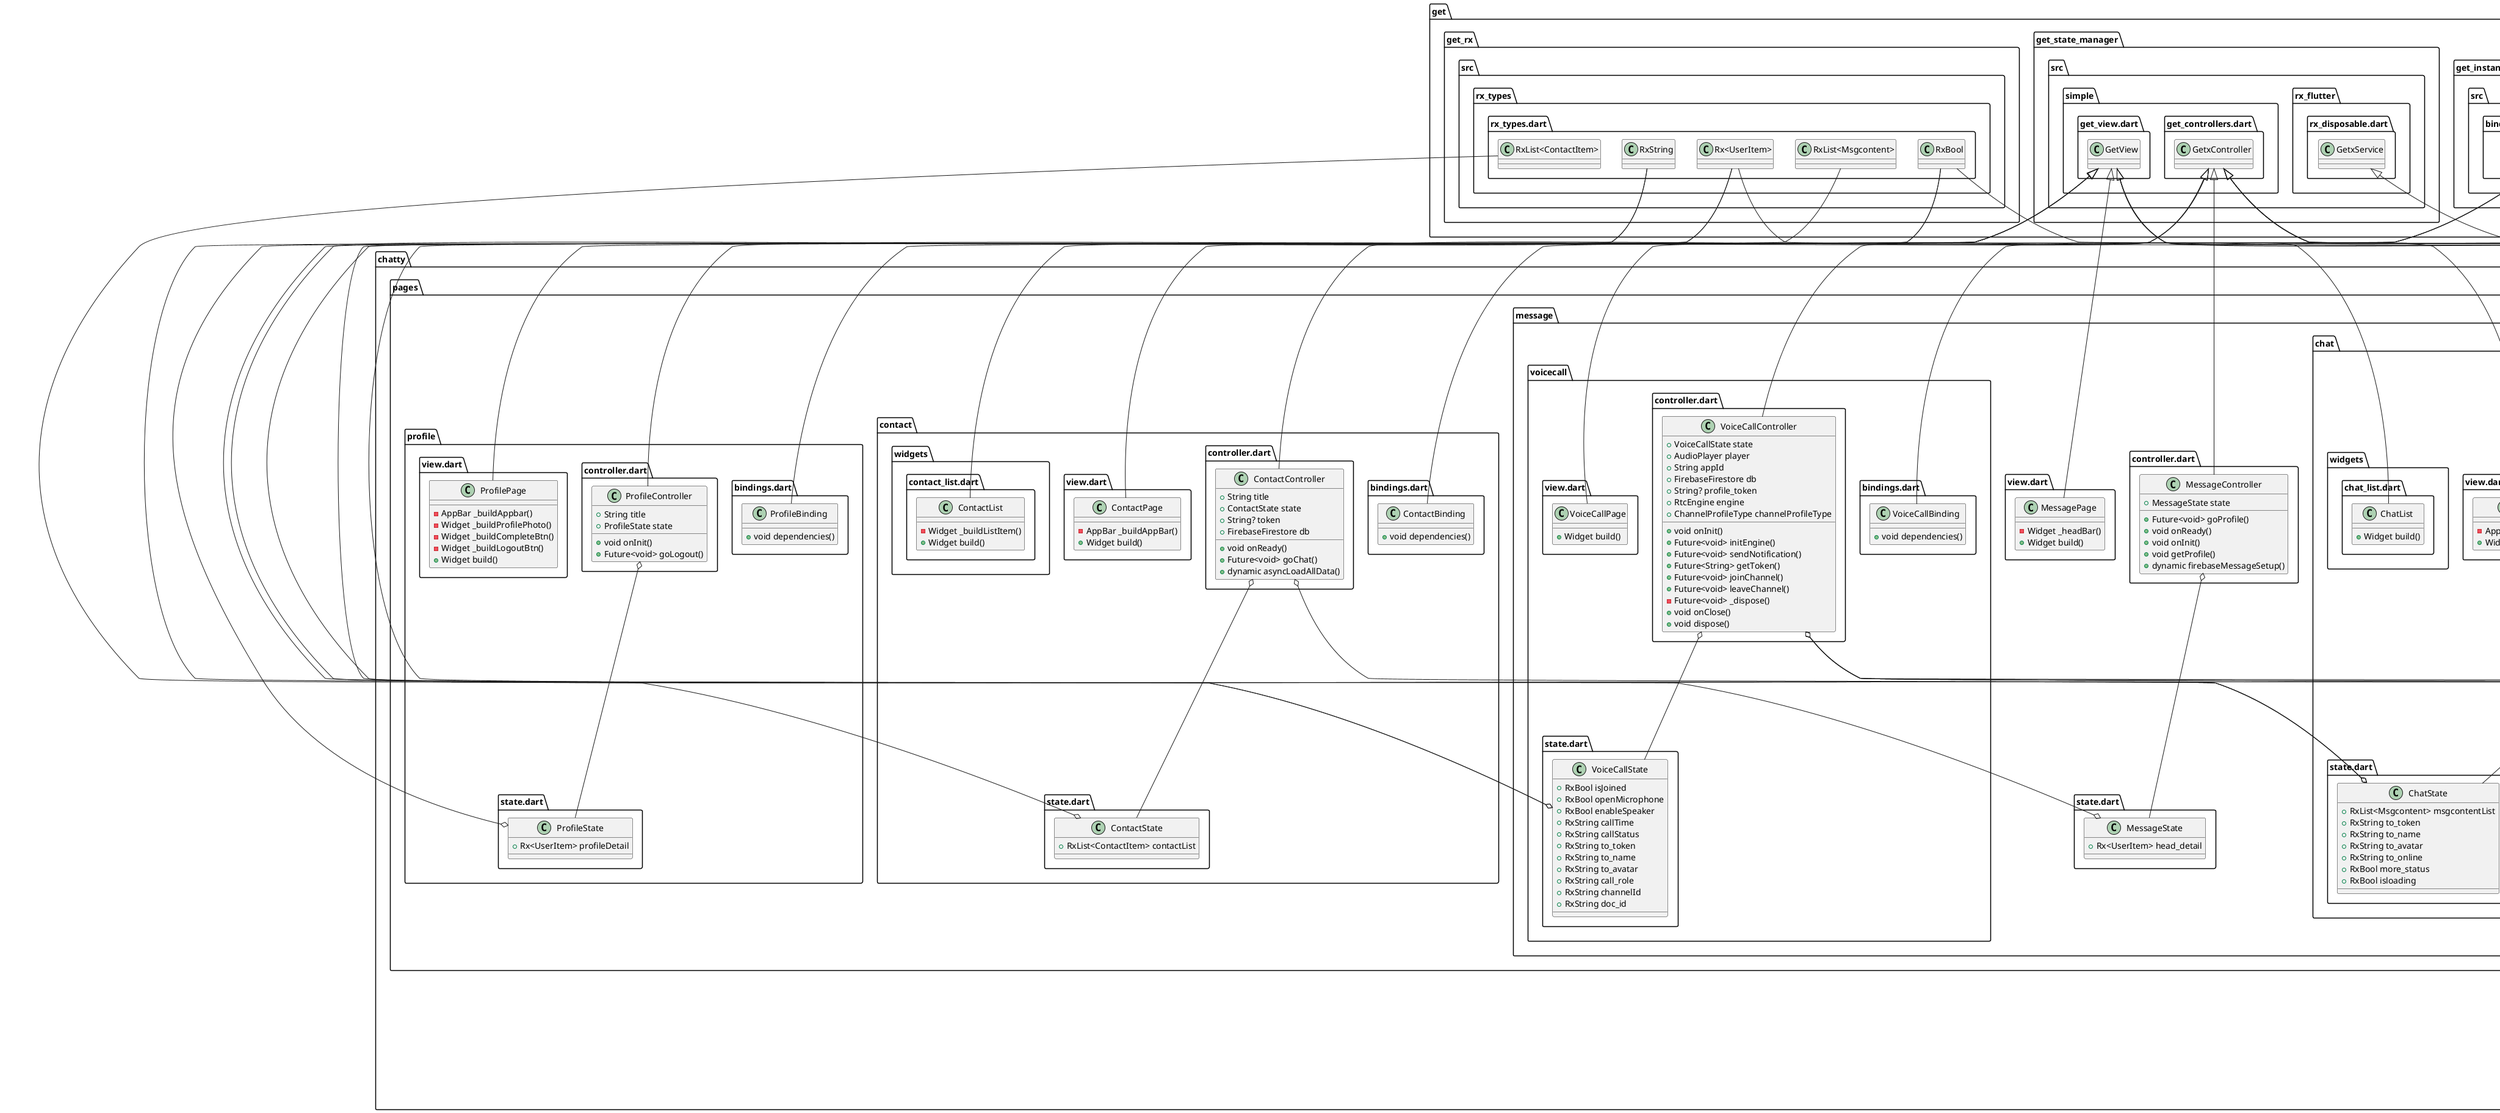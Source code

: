@startuml
'https://plantuml.com/class-diagram

set namespaceSeparator ::

class "chatty::common::apis::chat.dart::ChatAPI" {
  {static} +Future<BaseResponseEntity> bind_fcmtoken()
  {static} +Future<BaseResponseEntity> call_notifications()
  {static} +Future<BaseResponseEntity> call_token()
  {static} +Future<BaseResponseEntity> send_message()
  {static} +Future<BaseResponseEntity> upload_img()
  {static} +Future<SyncMessageResponseEntity> sync_message()
}

class "chatty::common::apis::contact.dart::ContactAPI" {
  {static} +Future<ContactResponseEntity> post_contact()
}

class "chatty::common::apis::user.dart::UserAPI" {
  {static} +Future<UserLoginResponseEntity> Login()
  {static} +Future<UserLoginResponseEntity> get_profile()
  {static} +Future<BaseResponseEntity> UpdateProfile()
}

class "chatty::common::entities::base.dart::BaseResponseEntity" {
  +int? code
  +String? msg
  +String? data
  +Map<String, dynamic> toJson()
}

class "chatty::common::entities::base.dart::BindFcmTokenRequestEntity" {
  +String? fcmtoken
  +Map<String, dynamic> toJson()
}

class "chatty::common::entities::chat.dart::SyncMessageRequestEntity" {
  +int? msgid
  +Map<String, dynamic> toJson()
}

class "chatty::common::entities::chat.dart::CallRequestEntity" {
  +String? call_type
  +String? to_token
  +String? to_name
  +String? to_avatar
  +String? doc_id
  +Map<String, dynamic> toJson()
}

class "chatty::common::entities::chat.dart::CallTokenRequestEntity" {
  +String? channel_name
  +Map<String, dynamic> toJson()
}

class "chatty::common::entities::chat.dart::ChatRequestEntity" {
  +String? content
  +String? type
  +String? to_token
  +Map<String, dynamic> toJson()
}

class "chatty::common::entities::chat.dart::Chat" {
  +String? from_token
  +String? to_token
  +int? msgid
  +String? content
  +String? type
  +int? status
  +String? created_at
  +Map<String, dynamic> toJson()
}

class "chatty::common::entities::chat.dart::MsgListcontent" {
  +int? msgid
  +String? from_token
  +String? from_name
  +String? from_avatar
  +String? to_token
  +String? content
  +String? type
  +int? status
  +String? created_at
  +Map<String, dynamic> toJson()
}

class "chatty::common::entities::chat.dart::SyncMessageResponseEntity" {
  +int? code
  +String? msg
  +List<MsgListcontent>? data
  +Map<String, dynamic> toJson()
}

class "chatty::common::entities::chatcall.dart::ChatCall" {
  +String? doc_id
  +String? from_token
  +String? to_token
  +String? from_name
  +String? to_name
  +String? from_avatar
  +String? to_avatar
  +String? call_time
  +String? type
  +Timestamp? last_time
  +Map<String, dynamic> toFirestore()
}

"chatty::common::entities::chatcall.dart::ChatCall" o-- "cloud_firestore_platform_interface::src::timestamp.dart::Timestamp"

class "chatty::common::entities::contact.dart::ContactResponseEntity" {
  +int? code
  +String? msg
  +List<ContactItem>? data
  +Map<String, dynamic> toJson()
}

class "chatty::common::entities::contact.dart::ContactItem" {
  +String? token
  +String? name
  +String? description
  +String? avatar
  +int? online
  +Map<String, dynamic> toJson()
}

class "chatty::common::entities::country.dart::Country" {
  +String name
  +String code
  +String dialCode
  +String flag
  +int hashCode
  +bool ==()
  +String toString()
  +String toSearchString()
}

class "chatty::common::entities::message.dart::Message" {
  +String? doc_id
  +String? token
  +String? name
  +String? avatar
  +String? last_msg
  +Timestamp? last_time
  +int? msg_num
  +int? online
}

"chatty::common::entities::message.dart::Message" o-- "cloud_firestore_platform_interface::src::timestamp.dart::Timestamp"

class "chatty::common::entities::message.dart::CallMessage" {
  +String? doc_id
  +String? token
  +String? name
  +String? avatar
  +String? call_time
  +String? type
  +Timestamp? last_time
}

"chatty::common::entities::message.dart::CallMessage" o-- "cloud_firestore_platform_interface::src::timestamp.dart::Timestamp"

class "chatty::common::entities::msg.dart::Msg" {
  +String? from_token
  +String? to_token
  +String? from_name
  +String? to_name
  +String? from_avatar
  +String? to_avatar
  +int? from_online
  +int? to_online
  +int? from_msg_num
  +int? to_msg_num
  +String? last_msg
  +Timestamp? last_time
  +int? msg_num
  +Map<String, dynamic> toFirestore()
}

"chatty::common::entities::msg.dart::Msg" o-- "cloud_firestore_platform_interface::src::timestamp.dart::Timestamp"

class "chatty::common::entities::msgcontent.dart::Msgcontent" {
  +String? token
  +String? content
  +String? type
  +Timestamp? addtime
  +Map<String, dynamic> toFirestore()
}

"chatty::common::entities::msgcontent.dart::Msgcontent" o-- "cloud_firestore_platform_interface::src::timestamp.dart::Timestamp"

class "chatty::common::entities::user.dart::LoginRequestEntity" {
  +int? type
  +String? name
  +String? description
  +String? email
  +String? phone
  +String? avatar
  +String? open_id
  +String? fcmtoken
  +int? online
  +Map<String, dynamic> toJson()
}

class "chatty::common::entities::user.dart::UserLoginResponseEntity" {
  +int? code
  +String? msg
  +UserItem? data
}

"chatty::common::entities::user.dart::UserLoginResponseEntity" o-- "chatty::common::entities::user.dart::UserItem"

class "chatty::common::entities::user.dart::UserItem" {
  +String? fcmtoken
  +String? access_token
  +String? token
  +String? name
  +String? description
  +String? avatar
  +int? online
  +int? type
  +Map<String, dynamic> toJson()
}

class "chatty::common::entities::user.dart::UserData" {
  +String? token
  +String? name
  +String? avatar
  +String? description
  +int? online
  +String? fcmtoken
  +Map<String, dynamic> toFirestore()
}

class "chatty::common::langs::translation_service.dart::TranslationService" {
  {static} +Locale fallbackLocale
  {static} +Locale? locale
  +Map<String, Map<String, String>> keys
}

"chatty::common::langs::translation_service.dart::TranslationService" o-- "dart::ui::Locale"
"get::get_navigation::src::root::internacionalization.dart::Translations" <|-- "chatty::common::langs::translation_service.dart::TranslationService"

class "chatty::common::middlewares::router_auth.dart::RouteAuthMiddleware" {
  +int? priority
  +RouteSettings? redirect()
}

"get::get_navigation::src::routes::route_middleware.dart::GetMiddleware" <|-- "chatty::common::middlewares::router_auth.dart::RouteAuthMiddleware"

class "chatty::common::middlewares::router_welcome.dart::RouteWelcomeMiddleware" {
  +int? priority
  +RouteSettings? redirect()
}

"get::get_navigation::src::routes::route_middleware.dart::GetMiddleware" <|-- "chatty::common::middlewares::router_welcome.dart::RouteWelcomeMiddleware"

class "chatty::common::routes::names.dart::AppRoutes" {
  {static} +String INITIAL
  {static} +String SIGN_IN
  {static} +String EmailLogin
  {static} +String Register
  {static} +String Forgot
  {static} +String Phone
  {static} +String SendCode
  {static} +String NotFound
  {static} +String Contact
  {static} +String Message
  {static} +String Profile
  {static} +String Chat
  {static} +String Photoimgview
  {static} +String VoiceCall
  {static} +String VideoCall
}

class "chatty::common::routes::observers.dart::RouteObservers" {
  +void didPush()
  +void didPop()
  +void didReplace()
  +void didRemove()
  +void didStartUserGesture()
  +void didStopUserGesture()
}

"flutter::src::widgets::routes.dart::RouteObserver" <|-- "chatty::common::routes::observers.dart::RouteObservers"

class "chatty::common::routes::pages.dart::AppPages" {
  {static} +String INITIAL
  {static} +RouteObserver<Route<dynamic>> observer
  {static} +List<String> history
  {static} +List<GetPage<dynamic>> routes
}

"chatty::common::routes::pages.dart::AppPages" o-- "flutter::src::widgets::routes.dart::RouteObserver<Route<dynamic>>"

class "chatty::common::services::storage.dart::StorageService" {
  -SharedPreferences _prefs
  {static} +StorageService to
  +Future<StorageService> init()
  +Future<bool> setString()
  +Future<bool> setBool()
  +Future<bool> setList()
  +String getString()
  +bool getBool()
  +List<String> getList()
  +Future<bool> remove()
}

"chatty::common::services::storage.dart::StorageService" o-- "shared_preferences::shared_preferences.dart::SharedPreferences"
"chatty::common::services::storage.dart::StorageService" o-- "chatty::common::services::storage.dart::StorageService"
"get::get_state_manager::src::rx_flutter::rx_disposable.dart::GetxService" <|-- "chatty::common::services::storage.dart::StorageService"

class "chatty::common::store::config.dart::ConfigStore" {
  +bool isFirstOpen
  +bool isCallVocie
  -PackageInfo? _platform
  +Locale locale
  +List<Locale> languages
  {static} +ConfigStore to
  +String version
  +bool isRelease
  +void onInit()
  +Future<void> getPlatform()
  +Future<bool> saveAlreadyOpen()
  +void onInitLocale()
  +void onLocaleUpdate()
}

"chatty::common::store::config.dart::ConfigStore" o-- "package_info::package_info.dart::PackageInfo"
"chatty::common::store::config.dart::ConfigStore" o-- "dart::ui::Locale"
"chatty::common::store::config.dart::ConfigStore" o-- "chatty::common::store::config.dart::ConfigStore"
"get::get_state_manager::src::simple::get_controllers.dart::GetxController" <|-- "chatty::common::store::config.dart::ConfigStore"

class "chatty::common::store::user.dart::UserStore" {
  -RxBool _isLogin
  +String token
  -Rx<UserItem> _profile
  {static} +UserStore to
  +bool isLogin
  +UserItem profile
  +bool hasToken
  +void onInit()
  +Future<void> setToken()
  +Future<String> getProfile()
  +Future<void> saveProfile()
  +Future<void> onLogout()
}

"chatty::common::store::user.dart::UserStore" o-- "get::get_rx::src::rx_types::rx_types.dart::RxBool"
"chatty::common::store::user.dart::UserStore" o-- "get::get_rx::src::rx_types::rx_types.dart::Rx<UserItem>"
"chatty::common::store::user.dart::UserStore" o-- "chatty::common::store::user.dart::UserStore"
"chatty::common::store::user.dart::UserStore" o-- "chatty::common::entities::user.dart::UserItem"
"get::get_state_manager::src::simple::get_controllers.dart::GetxController" <|-- "chatty::common::store::user.dart::UserStore"

class "chatty::common::style::color.dart::AppColor" {
  {static} +Color scaffoldBackground
  {static} +Color primaryText
  {static} +Color secondaryText
  {static} +Color accentColor
  {static} +Color secondaryColor
  {static} +Color warnColor
  {static} +Color borderColor
  {static} +Color pinkColor
  {static} +Color yellowColor
}

"chatty::common::style::color.dart::AppColor" o-- "dart::ui::Color"

class "chatty::common::style::theme.dart::AppTheme" {
  {static} +double horizontalMargin
  {static} +double radius
  {static} +ThemeData light
}

"chatty::common::style::theme.dart::AppTheme" o-- "flutter::src::material::theme_data.dart::ThemeData"

class "chatty::common::utils::data.dart::Countries" {
  {static} -List<Country> _list
  {static} +List<Country> list
  {static} +Country findByCode()
  {static} +Country findByName()
  {static} +Country? findByDialCode()
}

class "chatty::common::utils::FirebaseMessagingHandler.dart::FirebaseMessagingHandler" {
  {static} +AndroidNotificationChannel channel_call
  {static} +AndroidNotificationChannel channel_message
  {static} +FlutterLocalNotificationsPlugin flutterLocalNotificationsPlugin
  {static} +Future<void> config()
  {static} -Future<void> _receiveNotification()
  {static} -Future<void> _sendNotifications()
  {static} -Future<void> _showNotification()
  {static} +Future<void> firebaseMessagingBackground()
}

"chatty::common::utils::FirebaseMessagingHandler.dart::FirebaseMessagingHandler" o-- "flutter_local_notifications::src::platform_specifics::android::notification_channel.dart::AndroidNotificationChannel"
"chatty::common::utils::FirebaseMessagingHandler.dart::FirebaseMessagingHandler" o-- "flutter_local_notifications::src::flutter_local_notifications_plugin.dart::FlutterLocalNotificationsPlugin"

class "chatty::common::utils::http.dart::HttpUtil" {
  {static} -HttpUtil _instance
  +Dio dio
  +CancelToken cancelToken
  +void onError()
  +ErrorEntity createErrorEntity()
  +void cancelRequests()
  +Map<String, dynamic>? getAuthorizationHeader()
  +Future<dynamic> get()
  +Future<dynamic> post()
  +Future<dynamic> put()
  +Future<dynamic> patch()
  +Future<dynamic> delete()
  +Future<dynamic> postForm()
  +Future<dynamic> postStream()
}

"chatty::common::utils::http.dart::HttpUtil" o-- "chatty::common::utils::http.dart::HttpUtil"
"chatty::common::utils::http.dart::HttpUtil" o-- "dio::src::dio.dart::Dio"
"chatty::common::utils::http.dart::HttpUtil" o-- "dio::src::cancel_token.dart::CancelToken"

class "chatty::common::utils::http.dart::ErrorEntity" {
  +int code
  +String message
  +String toString()
}

"dart::core::Exception" <|-- "chatty::common::utils::http.dart::ErrorEntity"

class "chatty::common::utils::iconfont.dart::Iconfont" {
  {static} +IconData share
  {static} +IconData fav
  {static} +IconData sociallinkedin
  {static} +IconData socialapple
  {static} +IconData socialoctocat
  {static} +IconData socialreddit
  {static} +IconData socialsnapchat
  {static} +IconData socialskype
  {static} +IconData socialtwitter
  {static} +IconData me
  {static} +IconData tag
  {static} +IconData grid
  {static} +IconData video
  {static} +IconData message
  {static} +IconData home
}

"chatty::common::utils::iconfont.dart::Iconfont" o-- "flutter::src::widgets::icon_data.dart::IconData"

class "chatty::common::utils::loading.dart::Loading" {
  {static} +void show()
  {static} +void toast()
  {static} +void dismiss()
}

class "chatty::common::utils::logger.dart::Logger" {
  {static} +void write()
}

class "chatty::common::values::borders.dart::Borders" {
  {static} +BorderSide primaryBorder
}

"chatty::common::values::borders.dart::Borders" o-- "flutter::src::painting::borders.dart::BorderSide"

class "chatty::common::values::colors.dart::AppColors" {
  {static} +Color primaryBackground
  {static} +Color primarySecondaryBackground
  {static} +Color primaryElement
  {static} +Color primaryText
  {static} +Color primary_bg
  {static} +Color primaryElementText
  {static} +Color primarySecondaryElementText
  {static} +Color primaryThreeElementText
  {static} +Color primaryElementStatus
  {static} +Color primaryElementBg
  {static} +Color secondaryElement
  {static} +Color secondaryElementText
  {static} +Color thirdElement
  {static} +Color fourElementText
  {static} +Color thirdElementText
  {static} +Color tabBarElement
  {static} +Color tabCellSeparator
  {static} +Color chatbg
  {static} +Color morenbg
}

"chatty::common::values::colors.dart::AppColors" o-- "dart::ui::Color"

class "chatty::common::values::radii.dart::Radii" {
  {static} +BorderRadiusGeometry k6pxRadius
  {static} +BorderRadiusGeometry k54pxRadius
}

"chatty::common::values::radii.dart::Radii" o-- "flutter::src::painting::border_radius.dart::BorderRadiusGeometry"

class "chatty::common::values::shadows.dart::Shadows" {
  {static} +BoxShadow primaryShadow
}

"chatty::common::values::shadows.dart::Shadows" o-- "flutter::src::painting::box_shadow.dart::BoxShadow"

class "chatty::firebase_options.dart::DefaultFirebaseOptions" {
  {static} +FirebaseOptions android
  {static} +FirebaseOptions ios
  {static} +FirebaseOptions currentPlatform
}

"chatty::firebase_options.dart::DefaultFirebaseOptions" o-- "firebase_core_platform_interface::firebase_core_platform_interface.dart::FirebaseOptions"

class "chatty::global.dart::Global" {
  {static} +Future<dynamic> init()
}

class "chatty::main.dart::MyApp" {
  +Widget build()
}

"flutter::src::widgets::framework.dart::StatelessWidget" <|-- "chatty::main.dart::MyApp"

class "chatty::pages::contact::bindings.dart::ContactBinding" {
  +void dependencies()
}

"get::get_instance::src::bindings_interface.dart::Bindings" <|-- "chatty::pages::contact::bindings.dart::ContactBinding"

class "chatty::pages::contact::controller.dart::ContactController" {
  +String title
  +ContactState state
  +String? token
  +FirebaseFirestore db
  +void onReady()
  +Future<void> goChat()
  +dynamic asyncLoadAllData()
}

"chatty::pages::contact::controller.dart::ContactController" o-- "chatty::pages::contact::state.dart::ContactState"
"chatty::pages::contact::controller.dart::ContactController" o-- "cloud_firestore::cloud_firestore.dart::FirebaseFirestore"
"get::get_state_manager::src::simple::get_controllers.dart::GetxController" <|-- "chatty::pages::contact::controller.dart::ContactController"

class "chatty::pages::contact::state.dart::ContactState" {
  +RxList<ContactItem> contactList
}

"chatty::pages::contact::state.dart::ContactState" o-- "get::get_rx::src::rx_types::rx_types.dart::RxList<ContactItem>"

class "chatty::pages::contact::view.dart::ContactPage" {
  -AppBar _buildAppBar()
  +Widget build()
}

"get::get_state_manager::src::simple::get_view.dart::GetView" <|-- "chatty::pages::contact::view.dart::ContactPage"

class "chatty::pages::contact::widgets::contact_list.dart::ContactList" {
  -Widget _buildListItem()
  +Widget build()
}

"get::get_state_manager::src::simple::get_view.dart::GetView" <|-- "chatty::pages::contact::widgets::contact_list.dart::ContactList"

class "chatty::pages::frame::sign_in::bindings.dart::SignInBinding" {
  +void dependencies()
}

"get::get_instance::src::bindings_interface.dart::Bindings" <|-- "chatty::pages::frame::sign_in::bindings.dart::SignInBinding"

class "chatty::pages::frame::sign_in::controller.dart::SignInController" {
  +SignInState state
  -GoogleSignIn _googleSignIn
  +Future<void> handleSignIn()
  +dynamic asyncPostAllData()
}

"chatty::pages::frame::sign_in::controller.dart::SignInController" o-- "chatty::pages::frame::sign_in::state.dart::SignInState"
"chatty::pages::frame::sign_in::controller.dart::SignInController" o-- "google_sign_in::google_sign_in.dart::GoogleSignIn"
"get::get_state_manager::src::simple::get_controllers.dart::GetxController" <|-- "chatty::pages::frame::sign_in::controller.dart::SignInController"

class "chatty::pages::frame::sign_in::state.dart::SignInState" {
}

class "chatty::pages::frame::sign_in::view.dart::SignInPage" {
  -Widget _buuildLogo()
  -Widget _buildThirdPartyLogin()
  -Widget _buildOrWidget()
  -Widget _buildSignInWidget()
  +Widget build()
}

"get::get_state_manager::src::simple::get_view.dart::GetView" <|-- "chatty::pages::frame::sign_in::view.dart::SignInPage"

class "chatty::pages::frame::welcome::bindings.dart::WelcomeBinding" {
  +void dependencies()
}

"get::get_instance::src::bindings_interface.dart::Bindings" <|-- "chatty::pages::frame::welcome::bindings.dart::WelcomeBinding"

class "chatty::pages::frame::welcome::controller.dart::WelcomeController" {
  +String title
  +WelcomeState state
  +void onReady()
}

"chatty::pages::frame::welcome::controller.dart::WelcomeController" o-- "chatty::pages::frame::welcome::state.dart::WelcomeState"
"get::get_state_manager::src::simple::get_controllers.dart::GetxController" <|-- "chatty::pages::frame::welcome::controller.dart::WelcomeController"

class "chatty::pages::frame::welcome::state.dart::WelcomeState" {
}

class "chatty::pages::frame::welcome::view.dart::WelcomePage" {
  -Widget _buildPageHeadTitle()
  +Widget build()
}

"get::get_state_manager::src::simple::get_view.dart::GetView" <|-- "chatty::pages::frame::welcome::view.dart::WelcomePage"

class "chatty::pages::message::bindings.dart::MessageBinding" {
  +void dependencies()
}

"get::get_instance::src::bindings_interface.dart::Bindings" <|-- "chatty::pages::message::bindings.dart::MessageBinding"

class "chatty::pages::message::chat::bindings.dart::ChatBinding" {
  +void dependencies()
}

"get::get_instance::src::bindings_interface.dart::Bindings" <|-- "chatty::pages::message::chat::bindings.dart::ChatBinding"

class "chatty::pages::message::chat::controller.dart::ChatController" {
  +ChatState state
  +String doc_id
  +TextEditingController myInputController
  +String? token
  +FirebaseFirestore db
  +dynamic listener
  +bool isLoadmore
  -File? _photo
  -ImagePicker _picker
  +ScrollController myScrollController
  +void goMore()
  +void audioCall()
  +void onInit()
  +void onReady()
  +Future<dynamic> imgFromGallery()
  +Future<dynamic> uploadFile()
  +Future<void> asyncLoadMoreData()
  +Future<void> sendMessage()
  +Future<void> sendImageMessage()
  +void closeAllPop()
  +void onClose()
}

"chatty::pages::message::chat::controller.dart::ChatController" o-- "chatty::pages::message::chat::state.dart::ChatState"
"chatty::pages::message::chat::controller.dart::ChatController" o-- "flutter::src::widgets::editable_text.dart::TextEditingController"
"chatty::pages::message::chat::controller.dart::ChatController" o-- "cloud_firestore::cloud_firestore.dart::FirebaseFirestore"
"chatty::pages::message::chat::controller.dart::ChatController" o-- "dart::io::File"
"chatty::pages::message::chat::controller.dart::ChatController" o-- "image_picker::image_picker.dart::ImagePicker"
"chatty::pages::message::chat::controller.dart::ChatController" o-- "flutter::src::widgets::scroll_controller.dart::ScrollController"
"get::get_state_manager::src::simple::get_controllers.dart::GetxController" <|-- "chatty::pages::message::chat::controller.dart::ChatController"

class "chatty::pages::message::chat::state.dart::ChatState" {
  +RxList<Msgcontent> msgcontentList
  +RxString to_token
  +RxString to_name
  +RxString to_avatar
  +RxString to_online
  +RxBool more_status
  +RxBool isloading
}

"chatty::pages::message::chat::state.dart::ChatState" o-- "get::get_rx::src::rx_types::rx_types.dart::RxList<Msgcontent>"
"chatty::pages::message::chat::state.dart::ChatState" o-- "get::get_rx::src::rx_types::rx_types.dart::RxString"
"chatty::pages::message::chat::state.dart::ChatState" o-- "get::get_rx::src::rx_types::rx_types.dart::RxBool"

class "chatty::pages::message::chat::view.dart::ChatPage" {
  -AppBar _buildAppBar()
  +Widget build()
}

"get::get_state_manager::src::simple::get_view.dart::GetView" <|-- "chatty::pages::message::chat::view.dart::ChatPage"

class "chatty::pages::message::chat::widgets::chat_list.dart::ChatList" {
  +Widget build()
}

"get::get_state_manager::src::simple::get_view.dart::GetView" <|-- "chatty::pages::message::chat::widgets::chat_list.dart::ChatList"

class "chatty::pages::message::controller.dart::MessageController" {
  +MessageState state
  +Future<void> goProfile()
  +void onReady()
  +void onInit()
  +void getProfile()
  +dynamic firebaseMessageSetup()
}

"chatty::pages::message::controller.dart::MessageController" o-- "chatty::pages::message::state.dart::MessageState"
"get::get_state_manager::src::simple::get_controllers.dart::GetxController" <|-- "chatty::pages::message::controller.dart::MessageController"

class "chatty::pages::message::state.dart::MessageState" {
  +Rx<UserItem> head_detail
}

"chatty::pages::message::state.dart::MessageState" o-- "get::get_rx::src::rx_types::rx_types.dart::Rx<UserItem>"

class "chatty::pages::message::view.dart::MessagePage" {
  -Widget _headBar()
  +Widget build()
}

"get::get_state_manager::src::simple::get_view.dart::GetView" <|-- "chatty::pages::message::view.dart::MessagePage"

class "chatty::pages::message::voicecall::bindings.dart::VoiceCallBinding" {
  +void dependencies()
}

"get::get_instance::src::bindings_interface.dart::Bindings" <|-- "chatty::pages::message::voicecall::bindings.dart::VoiceCallBinding"

class "chatty::pages::message::voicecall::controller.dart::VoiceCallController" {
  +VoiceCallState state
  +AudioPlayer player
  +String appId
  +FirebaseFirestore db
  +String? profile_token
  +RtcEngine engine
  +ChannelProfileType channelProfileType
  +void onInit()
  +Future<void> initEngine()
  +Future<void> sendNotification()
  +Future<String> getToken()
  +Future<void> joinChannel()
  +Future<void> leaveChannel()
  -Future<void> _dispose()
  +void onClose()
  +void dispose()
}

"chatty::pages::message::voicecall::controller.dart::VoiceCallController" o-- "chatty::pages::message::voicecall::state.dart::VoiceCallState"
"chatty::pages::message::voicecall::controller.dart::VoiceCallController" o-- "just_audio::just_audio.dart::AudioPlayer"
"chatty::pages::message::voicecall::controller.dart::VoiceCallController" o-- "cloud_firestore::cloud_firestore.dart::FirebaseFirestore"
"chatty::pages::message::voicecall::controller.dart::VoiceCallController" o-- "agora_rtc_engine::src::agora_rtc_engine.dart::RtcEngine"
"chatty::pages::message::voicecall::controller.dart::VoiceCallController" o-- "agora_rtc_engine::src::agora_base.dart::ChannelProfileType"
"get::get_state_manager::src::simple::get_controllers.dart::GetxController" <|-- "chatty::pages::message::voicecall::controller.dart::VoiceCallController"

class "chatty::pages::message::voicecall::state.dart::VoiceCallState" {
  +RxBool isJoined
  +RxBool openMicrophone
  +RxBool enableSpeaker
  +RxString callTime
  +RxString callStatus
  +RxString to_token
  +RxString to_name
  +RxString to_avatar
  +RxString call_role
  +RxString channelId
  +RxString doc_id
}

"chatty::pages::message::voicecall::state.dart::VoiceCallState" o-- "get::get_rx::src::rx_types::rx_types.dart::RxBool"
"chatty::pages::message::voicecall::state.dart::VoiceCallState" o-- "get::get_rx::src::rx_types::rx_types.dart::RxString"

class "chatty::pages::message::voicecall::view.dart::VoiceCallPage" {
  +Widget build()
}

"get::get_state_manager::src::simple::get_view.dart::GetView" <|-- "chatty::pages::message::voicecall::view.dart::VoiceCallPage"

class "chatty::pages::profile::bindings.dart::ProfileBinding" {
  +void dependencies()
}

"get::get_instance::src::bindings_interface.dart::Bindings" <|-- "chatty::pages::profile::bindings.dart::ProfileBinding"

class "chatty::pages::profile::controller.dart::ProfileController" {
  +String title
  +ProfileState state
  +void onInit()
  +Future<void> goLogout()
}

"chatty::pages::profile::controller.dart::ProfileController" o-- "chatty::pages::profile::state.dart::ProfileState"
"get::get_state_manager::src::simple::get_controllers.dart::GetxController" <|-- "chatty::pages::profile::controller.dart::ProfileController"

class "chatty::pages::profile::state.dart::ProfileState" {
  +Rx<UserItem> profileDetail
}

"chatty::pages::profile::state.dart::ProfileState" o-- "get::get_rx::src::rx_types::rx_types.dart::Rx<UserItem>"

class "chatty::pages::profile::view.dart::ProfilePage" {
  -AppBar _buildAppbar()
  -Widget _buildProfilePhoto()
  -Widget _buildCompleteBtn()
  -Widget _buildLogoutBtn()
  +Widget build()
}

"get::get_state_manager::src::simple::get_view.dart::GetView" <|-- "chatty::pages::profile::view.dart::ProfilePage"



@enduml